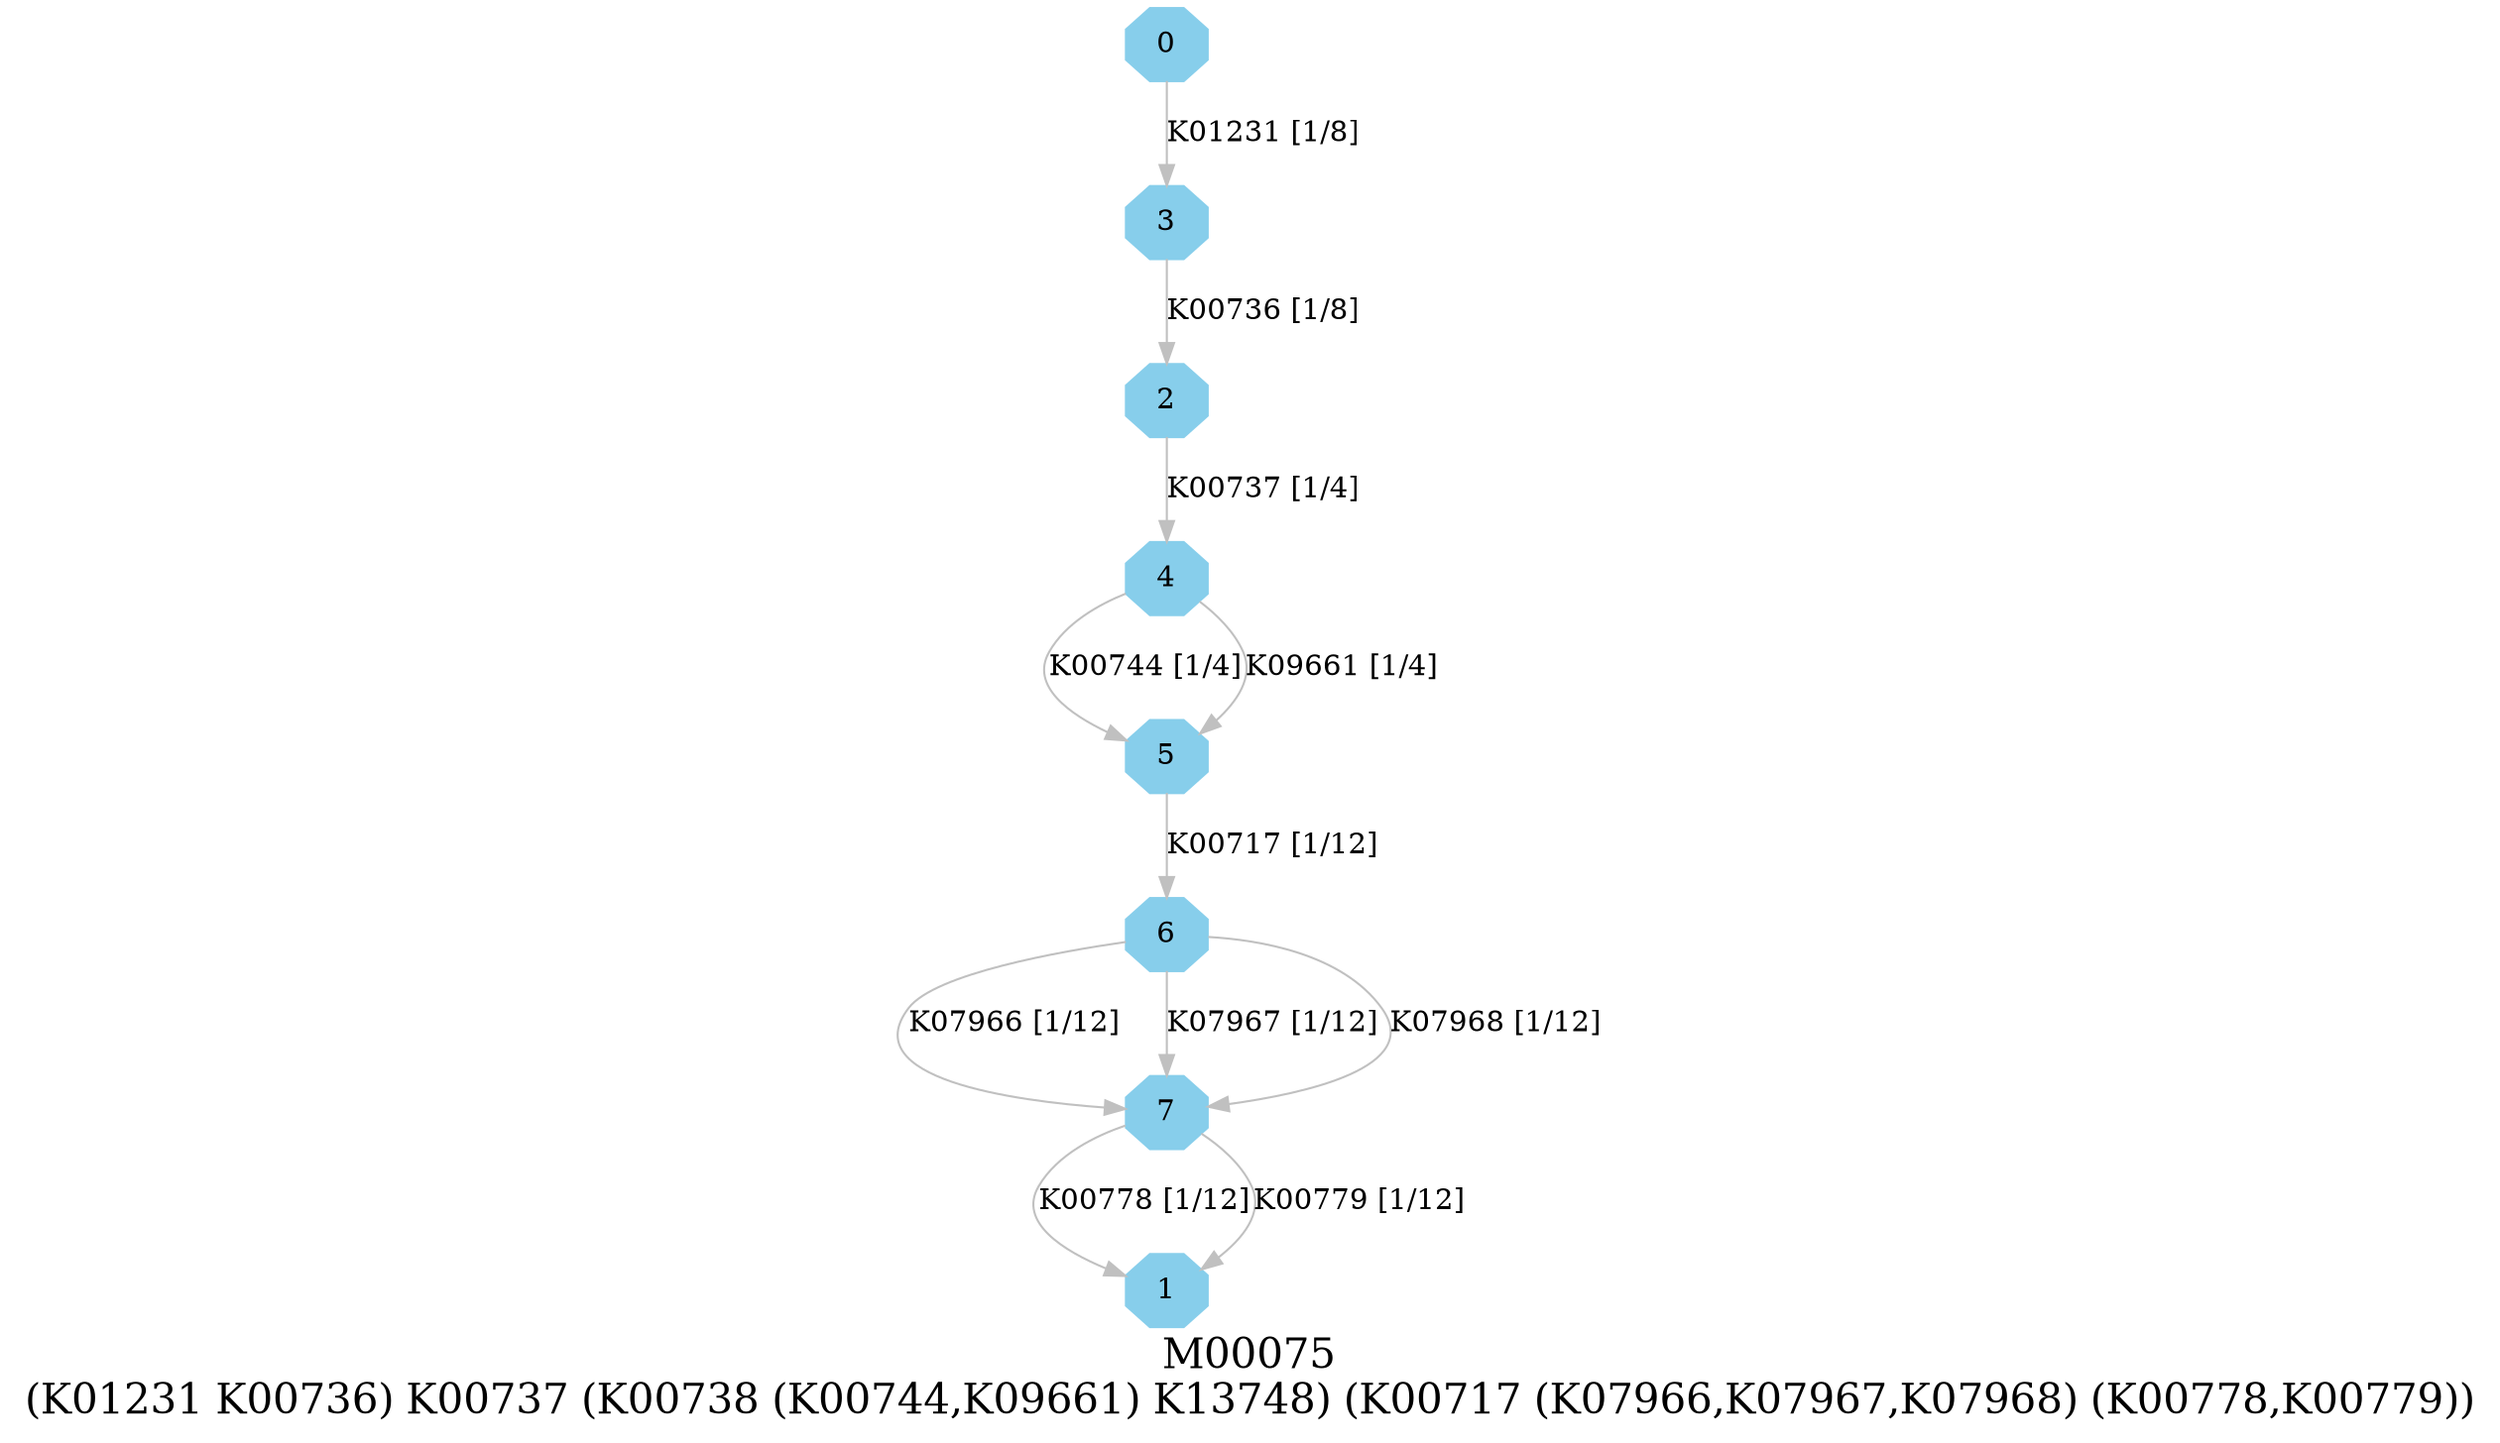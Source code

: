 digraph G {
graph [label="M00075
(K01231 K00736) K00737 (K00738 (K00744,K09661) K13748) (K00717 (K07966,K07967,K07968) (K00778,K00779))",fontsize=20];
node [shape=box,style=filled];
edge [len=3,color=grey];
{node [width=.3,height=.3,shape=octagon,style=filled,color=skyblue] 0 1 2 3 4 5 6 7 }
0 -> 3 [label="K01231 [1/8]"];
2 -> 4 [label="K00737 [1/4]"];
3 -> 2 [label="K00736 [1/8]"];
4 -> 5 [label="K00744 [1/4]"];
4 -> 5 [label="K09661 [1/4]"];
5 -> 6 [label="K00717 [1/12]"];
6 -> 7 [label="K07966 [1/12]"];
6 -> 7 [label="K07967 [1/12]"];
6 -> 7 [label="K07968 [1/12]"];
7 -> 1 [label="K00778 [1/12]"];
7 -> 1 [label="K00779 [1/12]"];
}